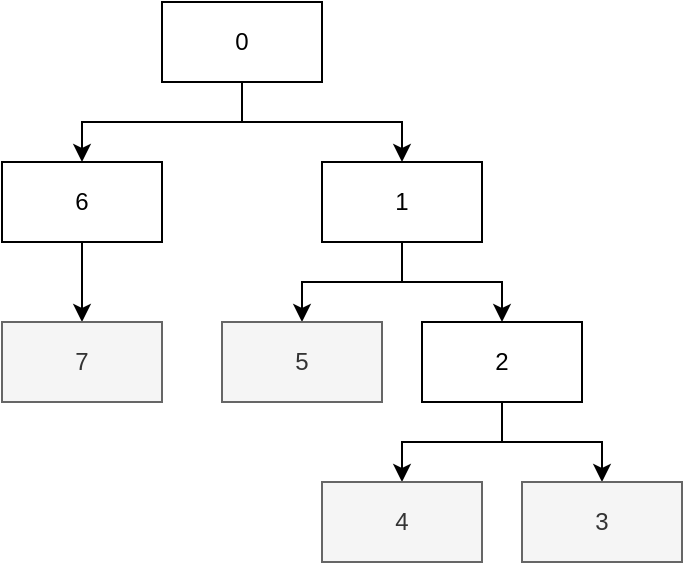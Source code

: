 <mxfile version="21.3.7" type="device">
  <diagram name="Seite-1" id="D6MWEODlxH02s7YrJoqW">
    <mxGraphModel dx="792" dy="1188" grid="1" gridSize="10" guides="1" tooltips="1" connect="1" arrows="1" fold="1" page="1" pageScale="1" pageWidth="430" pageHeight="430" math="0" shadow="0">
      <root>
        <mxCell id="0" />
        <mxCell id="1" parent="0" />
        <mxCell id="aEOAw6nwesAdznIjMla1-14" style="edgeStyle=orthogonalEdgeStyle;rounded=0;orthogonalLoop=1;jettySize=auto;html=1;exitX=0.5;exitY=1;exitDx=0;exitDy=0;entryX=0.5;entryY=0;entryDx=0;entryDy=0;" edge="1" parent="1" source="aEOAw6nwesAdznIjMla1-1" target="aEOAw6nwesAdznIjMla1-13">
          <mxGeometry relative="1" as="geometry" />
        </mxCell>
        <mxCell id="aEOAw6nwesAdznIjMla1-17" style="edgeStyle=orthogonalEdgeStyle;rounded=0;orthogonalLoop=1;jettySize=auto;html=1;exitX=0.5;exitY=1;exitDx=0;exitDy=0;entryX=0.5;entryY=0;entryDx=0;entryDy=0;" edge="1" parent="1" source="aEOAw6nwesAdznIjMla1-1" target="aEOAw6nwesAdznIjMla1-16">
          <mxGeometry relative="1" as="geometry" />
        </mxCell>
        <mxCell id="aEOAw6nwesAdznIjMla1-1" value="0" style="rounded=0;whiteSpace=wrap;html=1;" vertex="1" parent="1">
          <mxGeometry x="120" y="40" width="80" height="40" as="geometry" />
        </mxCell>
        <mxCell id="aEOAw6nwesAdznIjMla1-19" style="edgeStyle=orthogonalEdgeStyle;rounded=0;orthogonalLoop=1;jettySize=auto;html=1;exitX=0.5;exitY=1;exitDx=0;exitDy=0;entryX=0.5;entryY=0;entryDx=0;entryDy=0;" edge="1" parent="1" source="aEOAw6nwesAdznIjMla1-13" target="aEOAw6nwesAdznIjMla1-18">
          <mxGeometry relative="1" as="geometry" />
        </mxCell>
        <mxCell id="aEOAw6nwesAdznIjMla1-13" value="6" style="rounded=0;whiteSpace=wrap;html=1;" vertex="1" parent="1">
          <mxGeometry x="40" y="120" width="80" height="40" as="geometry" />
        </mxCell>
        <mxCell id="aEOAw6nwesAdznIjMla1-22" style="edgeStyle=orthogonalEdgeStyle;rounded=0;orthogonalLoop=1;jettySize=auto;html=1;exitX=0.5;exitY=1;exitDx=0;exitDy=0;entryX=0.5;entryY=0;entryDx=0;entryDy=0;" edge="1" parent="1" source="aEOAw6nwesAdznIjMla1-16" target="aEOAw6nwesAdznIjMla1-21">
          <mxGeometry relative="1" as="geometry" />
        </mxCell>
        <mxCell id="aEOAw6nwesAdznIjMla1-24" style="edgeStyle=orthogonalEdgeStyle;rounded=0;orthogonalLoop=1;jettySize=auto;html=1;exitX=0.5;exitY=1;exitDx=0;exitDy=0;entryX=0.5;entryY=0;entryDx=0;entryDy=0;" edge="1" parent="1" source="aEOAw6nwesAdznIjMla1-16" target="aEOAw6nwesAdznIjMla1-20">
          <mxGeometry relative="1" as="geometry" />
        </mxCell>
        <mxCell id="aEOAw6nwesAdznIjMla1-16" value="1" style="rounded=0;whiteSpace=wrap;html=1;" vertex="1" parent="1">
          <mxGeometry x="200" y="120" width="80" height="40" as="geometry" />
        </mxCell>
        <mxCell id="aEOAw6nwesAdznIjMla1-18" value="7" style="rounded=0;whiteSpace=wrap;html=1;fillColor=#f5f5f5;fontColor=#333333;strokeColor=#666666;" vertex="1" parent="1">
          <mxGeometry x="40" y="200" width="80" height="40" as="geometry" />
        </mxCell>
        <mxCell id="aEOAw6nwesAdznIjMla1-27" style="edgeStyle=orthogonalEdgeStyle;rounded=0;orthogonalLoop=1;jettySize=auto;html=1;exitX=0.5;exitY=1;exitDx=0;exitDy=0;" edge="1" parent="1" source="aEOAw6nwesAdznIjMla1-20" target="aEOAw6nwesAdznIjMla1-26">
          <mxGeometry relative="1" as="geometry" />
        </mxCell>
        <mxCell id="aEOAw6nwesAdznIjMla1-28" style="edgeStyle=orthogonalEdgeStyle;rounded=0;orthogonalLoop=1;jettySize=auto;html=1;exitX=0.5;exitY=1;exitDx=0;exitDy=0;entryX=0.5;entryY=0;entryDx=0;entryDy=0;" edge="1" parent="1" source="aEOAw6nwesAdznIjMla1-20" target="aEOAw6nwesAdznIjMla1-25">
          <mxGeometry relative="1" as="geometry" />
        </mxCell>
        <mxCell id="aEOAw6nwesAdznIjMla1-20" value="2" style="rounded=0;whiteSpace=wrap;html=1;" vertex="1" parent="1">
          <mxGeometry x="250" y="200" width="80" height="40" as="geometry" />
        </mxCell>
        <mxCell id="aEOAw6nwesAdznIjMla1-21" value="5" style="rounded=0;whiteSpace=wrap;html=1;fillColor=#f5f5f5;fontColor=#333333;strokeColor=#666666;" vertex="1" parent="1">
          <mxGeometry x="150" y="200" width="80" height="40" as="geometry" />
        </mxCell>
        <mxCell id="aEOAw6nwesAdznIjMla1-25" value="3" style="rounded=0;whiteSpace=wrap;html=1;fillColor=#f5f5f5;fontColor=#333333;strokeColor=#666666;" vertex="1" parent="1">
          <mxGeometry x="300" y="280" width="80" height="40" as="geometry" />
        </mxCell>
        <mxCell id="aEOAw6nwesAdznIjMla1-26" value="4" style="rounded=0;whiteSpace=wrap;html=1;fillColor=#f5f5f5;fontColor=#333333;strokeColor=#666666;" vertex="1" parent="1">
          <mxGeometry x="200" y="280" width="80" height="40" as="geometry" />
        </mxCell>
      </root>
    </mxGraphModel>
  </diagram>
</mxfile>
